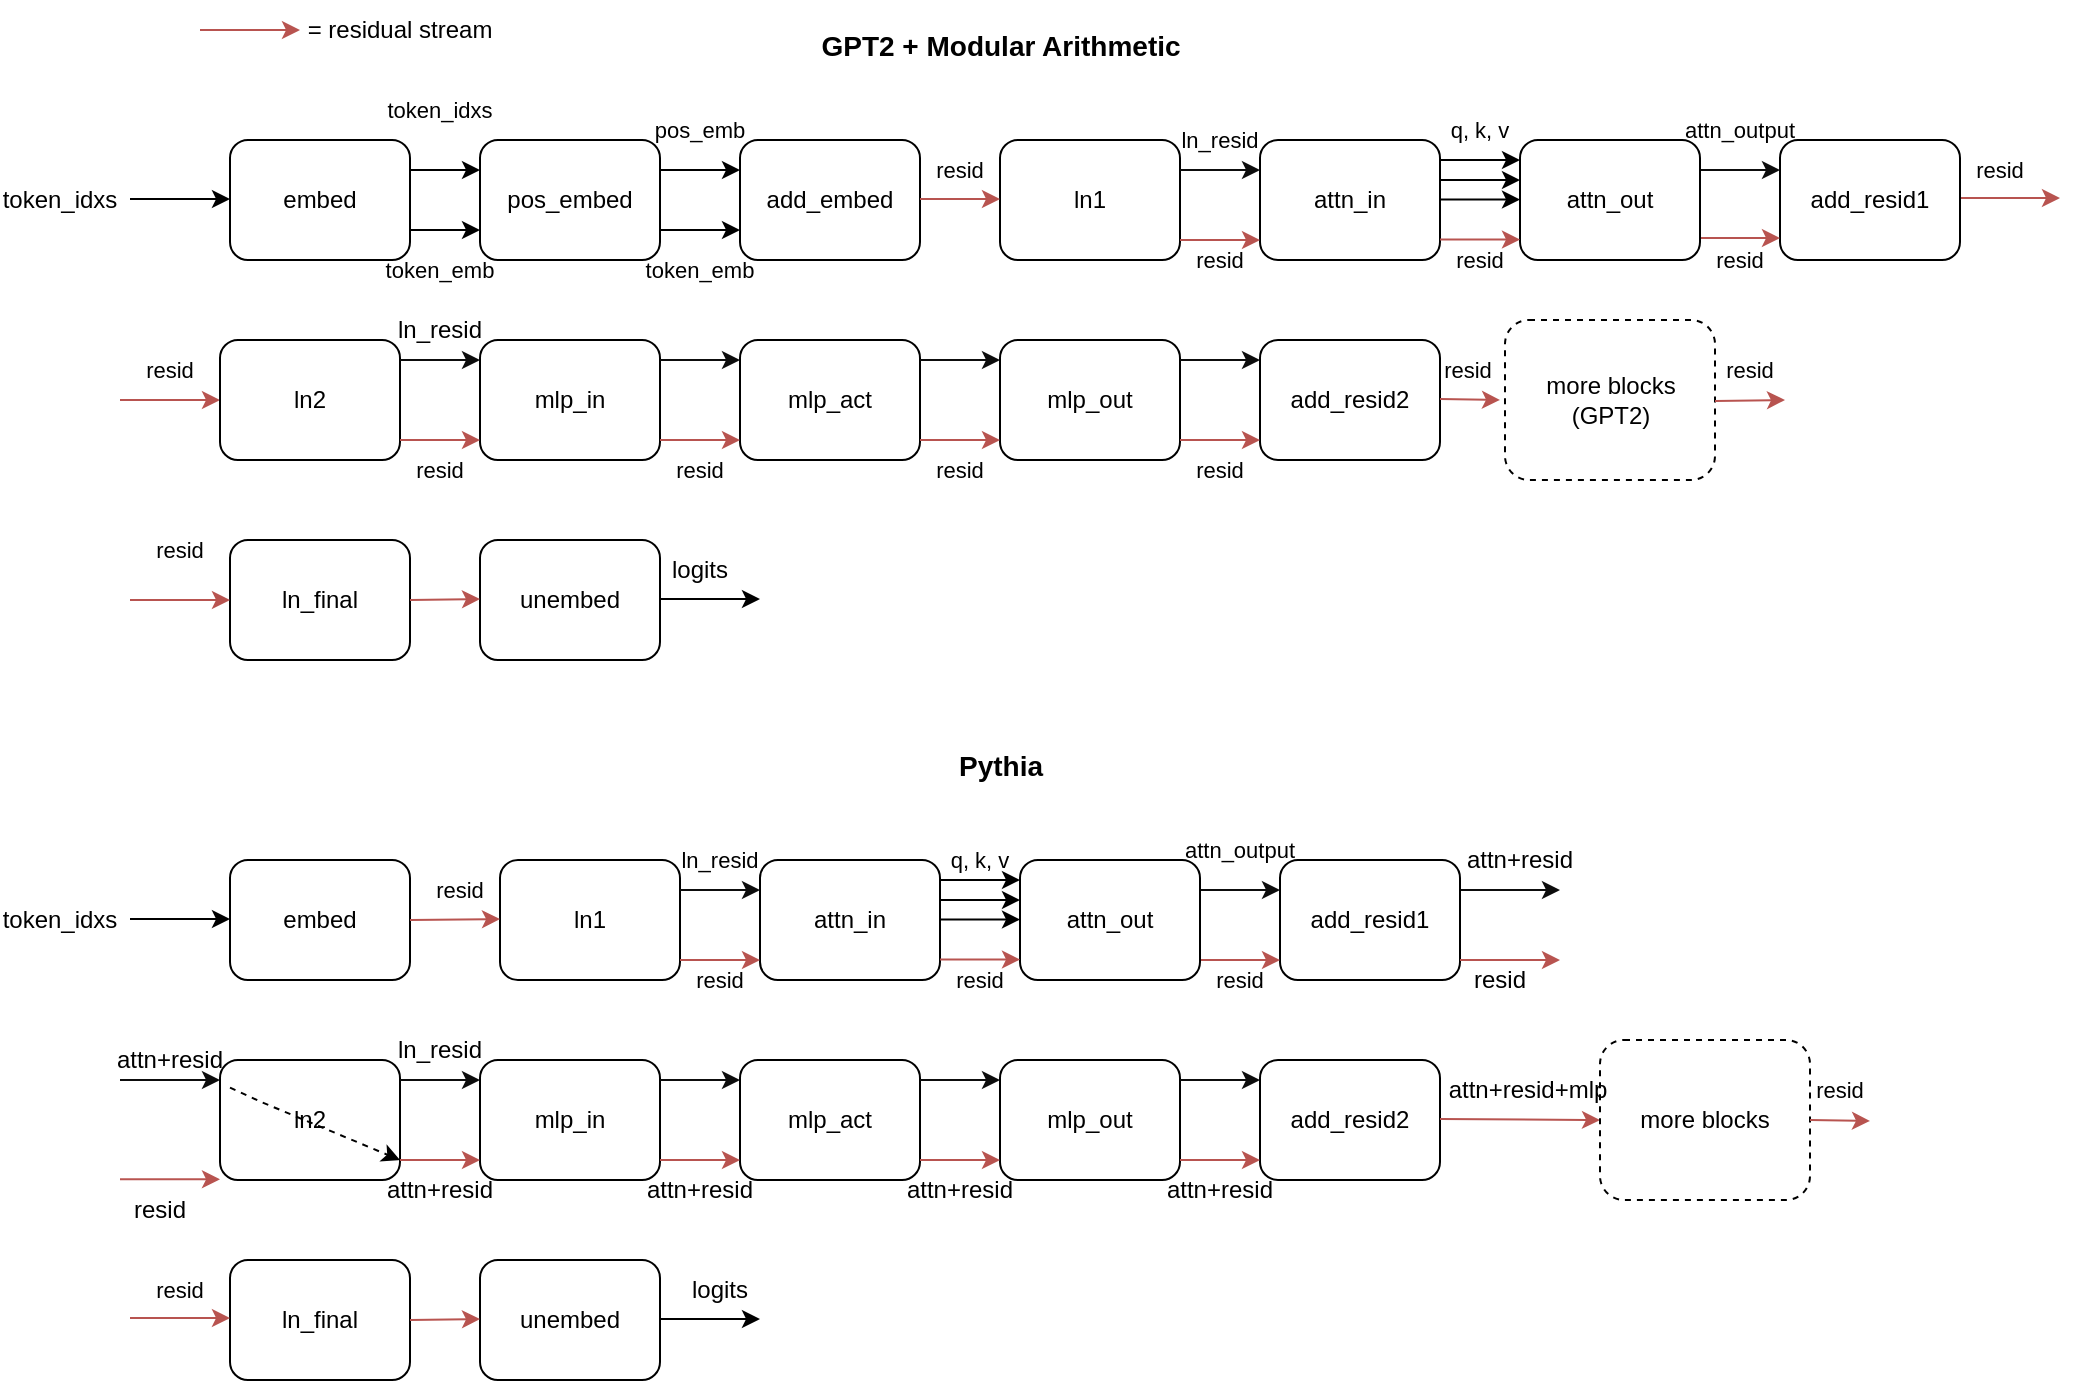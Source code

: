 <mxfile version="22.1.18" type="device">
  <diagram name="Page-1" id="Zwbs9HdD9xWXN32vPZYO">
    <mxGraphModel dx="1686" dy="1059" grid="1" gridSize="10" guides="1" tooltips="1" connect="1" arrows="1" fold="1" page="1" pageScale="1" pageWidth="827" pageHeight="1169" background="#FFFFFF" math="0" shadow="0">
      <root>
        <mxCell id="0" />
        <mxCell id="1" parent="0" />
        <mxCell id="r3JPUnc0IrMoOJ5R_WF7-2" value="" style="endArrow=classic;html=1;rounded=0;" parent="1" edge="1">
          <mxGeometry width="50" height="50" relative="1" as="geometry">
            <mxPoint x="-255" y="169.5" as="sourcePoint" />
            <mxPoint x="-205" y="169.5" as="targetPoint" />
          </mxGeometry>
        </mxCell>
        <mxCell id="r3JPUnc0IrMoOJ5R_WF7-7" value="" style="endArrow=classic;html=1;rounded=0;" parent="1" edge="1">
          <mxGeometry width="50" height="50" relative="1" as="geometry">
            <mxPoint x="-120" y="155" as="sourcePoint" />
            <mxPoint x="-80" y="155" as="targetPoint" />
          </mxGeometry>
        </mxCell>
        <mxCell id="r3JPUnc0IrMoOJ5R_WF7-10" value="" style="endArrow=classic;html=1;rounded=0;" parent="1" edge="1">
          <mxGeometry width="50" height="50" relative="1" as="geometry">
            <mxPoint x="-120" y="185" as="sourcePoint" />
            <mxPoint x="-80" y="185" as="targetPoint" />
          </mxGeometry>
        </mxCell>
        <mxCell id="r3JPUnc0IrMoOJ5R_WF7-15" value="&lt;span style=&quot;font-size: 14px;&quot;&gt;GPT2 + Modular Arithmetic&lt;/span&gt;" style="text;strokeColor=none;fillColor=none;html=1;fontSize=24;fontStyle=1;verticalAlign=middle;align=center;" parent="1" vertex="1">
          <mxGeometry x="-10" y="70" width="380" height="40" as="geometry" />
        </mxCell>
        <mxCell id="r3JPUnc0IrMoOJ5R_WF7-19" value="add_embed" style="rounded=1;whiteSpace=wrap;html=1;" parent="1" vertex="1">
          <mxGeometry x="50" y="140" width="90" height="60" as="geometry" />
        </mxCell>
        <mxCell id="r3JPUnc0IrMoOJ5R_WF7-20" value="" style="endArrow=classic;html=1;rounded=0;" parent="1" edge="1">
          <mxGeometry width="50" height="50" relative="1" as="geometry">
            <mxPoint x="10" y="185" as="sourcePoint" />
            <mxPoint x="50" y="185" as="targetPoint" />
          </mxGeometry>
        </mxCell>
        <mxCell id="r3JPUnc0IrMoOJ5R_WF7-22" value="token_idxs" style="text;html=1;strokeColor=none;fillColor=none;align=center;verticalAlign=middle;whiteSpace=wrap;rounded=0;" parent="1" vertex="1">
          <mxGeometry x="-320" y="155" width="60" height="30" as="geometry" />
        </mxCell>
        <mxCell id="r3JPUnc0IrMoOJ5R_WF7-23" value="ln1" style="rounded=1;whiteSpace=wrap;html=1;" parent="1" vertex="1">
          <mxGeometry x="180" y="140" width="90" height="60" as="geometry" />
        </mxCell>
        <mxCell id="r3JPUnc0IrMoOJ5R_WF7-24" value="attn_in" style="rounded=1;whiteSpace=wrap;html=1;" parent="1" vertex="1">
          <mxGeometry x="310" y="140" width="90" height="60" as="geometry" />
        </mxCell>
        <mxCell id="r3JPUnc0IrMoOJ5R_WF7-29" value="embed" style="rounded=1;whiteSpace=wrap;html=1;" parent="1" vertex="1">
          <mxGeometry x="-205" y="140" width="90" height="60" as="geometry" />
        </mxCell>
        <mxCell id="r3JPUnc0IrMoOJ5R_WF7-33" value="mlp_in" style="rounded=1;whiteSpace=wrap;html=1;" parent="1" vertex="1">
          <mxGeometry x="-80" y="240" width="90" height="60" as="geometry" />
        </mxCell>
        <mxCell id="r3JPUnc0IrMoOJ5R_WF7-34" value="add_resid2" style="rounded=1;whiteSpace=wrap;html=1;" parent="1" vertex="1">
          <mxGeometry x="310" y="240" width="90" height="60" as="geometry" />
        </mxCell>
        <mxCell id="r3JPUnc0IrMoOJ5R_WF7-35" value="mlp_act" style="rounded=1;whiteSpace=wrap;html=1;" parent="1" vertex="1">
          <mxGeometry x="50" y="240" width="90" height="60" as="geometry" />
        </mxCell>
        <mxCell id="r3JPUnc0IrMoOJ5R_WF7-36" value="mlp_out" style="rounded=1;whiteSpace=wrap;html=1;" parent="1" vertex="1">
          <mxGeometry x="180" y="240" width="90" height="60" as="geometry" />
        </mxCell>
        <mxCell id="r3JPUnc0IrMoOJ5R_WF7-37" value="ln_final" style="rounded=1;whiteSpace=wrap;html=1;" parent="1" vertex="1">
          <mxGeometry x="-205" y="340" width="90" height="60" as="geometry" />
        </mxCell>
        <mxCell id="r3JPUnc0IrMoOJ5R_WF7-38" value="unembed" style="rounded=1;whiteSpace=wrap;html=1;" parent="1" vertex="1">
          <mxGeometry x="-80" y="340" width="90" height="60" as="geometry" />
        </mxCell>
        <mxCell id="r3JPUnc0IrMoOJ5R_WF7-39" value="" style="endArrow=classic;html=1;rounded=0;fillColor=#f8cecc;strokeColor=#b85450;" parent="1" edge="1">
          <mxGeometry width="50" height="50" relative="1" as="geometry">
            <mxPoint x="140" y="169.5" as="sourcePoint" />
            <mxPoint x="180" y="169.5" as="targetPoint" />
          </mxGeometry>
        </mxCell>
        <mxCell id="r3JPUnc0IrMoOJ5R_WF7-42" value="" style="endArrow=classic;html=1;rounded=0;fillColor=#f8cecc;strokeColor=#b85450;" parent="1" edge="1">
          <mxGeometry width="50" height="50" relative="1" as="geometry">
            <mxPoint x="270" y="190" as="sourcePoint" />
            <mxPoint x="310" y="190" as="targetPoint" />
          </mxGeometry>
        </mxCell>
        <mxCell id="r3JPUnc0IrMoOJ5R_WF7-44" value="" style="endArrow=classic;html=1;rounded=0;fillColor=#f8cecc;strokeColor=#0D0D0D;" parent="1" edge="1">
          <mxGeometry width="50" height="50" relative="1" as="geometry">
            <mxPoint x="10" y="250" as="sourcePoint" />
            <mxPoint x="50" y="250" as="targetPoint" />
          </mxGeometry>
        </mxCell>
        <mxCell id="r3JPUnc0IrMoOJ5R_WF7-45" value="" style="endArrow=classic;html=1;rounded=0;fillColor=#f8cecc;strokeColor=#0D0D0D;" parent="1" edge="1">
          <mxGeometry width="50" height="50" relative="1" as="geometry">
            <mxPoint x="140" y="250" as="sourcePoint" />
            <mxPoint x="180" y="250" as="targetPoint" />
          </mxGeometry>
        </mxCell>
        <mxCell id="r3JPUnc0IrMoOJ5R_WF7-46" value="" style="endArrow=classic;html=1;rounded=0;fillColor=#f8cecc;strokeColor=#0D0D0D;" parent="1" edge="1">
          <mxGeometry width="50" height="50" relative="1" as="geometry">
            <mxPoint x="270" y="250" as="sourcePoint" />
            <mxPoint x="310" y="250" as="targetPoint" />
          </mxGeometry>
        </mxCell>
        <mxCell id="r3JPUnc0IrMoOJ5R_WF7-47" value="" style="endArrow=classic;html=1;rounded=0;fillColor=#f8cecc;strokeColor=#b85450;" parent="1" edge="1">
          <mxGeometry width="50" height="50" relative="1" as="geometry">
            <mxPoint x="270" y="290" as="sourcePoint" />
            <mxPoint x="310" y="290" as="targetPoint" />
          </mxGeometry>
        </mxCell>
        <mxCell id="r3JPUnc0IrMoOJ5R_WF7-49" value="" style="endArrow=classic;html=1;rounded=0;fillColor=#f8cecc;strokeColor=#b85450;" parent="1" edge="1">
          <mxGeometry width="50" height="50" relative="1" as="geometry">
            <mxPoint x="10" y="290" as="sourcePoint" />
            <mxPoint x="50" y="290" as="targetPoint" />
          </mxGeometry>
        </mxCell>
        <mxCell id="r3JPUnc0IrMoOJ5R_WF7-50" value="" style="endArrow=classic;html=1;rounded=0;fillColor=#f8cecc;strokeColor=#b85450;" parent="1" edge="1">
          <mxGeometry width="50" height="50" relative="1" as="geometry">
            <mxPoint x="140" y="290" as="sourcePoint" />
            <mxPoint x="180" y="290" as="targetPoint" />
          </mxGeometry>
        </mxCell>
        <mxCell id="r3JPUnc0IrMoOJ5R_WF7-51" value="" style="endArrow=classic;html=1;rounded=0;exitX=1;exitY=0.5;exitDx=0;exitDy=0;fillColor=#f8cecc;strokeColor=#b85450;" parent="1" source="r3JPUnc0IrMoOJ5R_WF7-37" edge="1">
          <mxGeometry width="50" height="50" relative="1" as="geometry">
            <mxPoint x="-110" y="370" as="sourcePoint" />
            <mxPoint x="-80" y="369.5" as="targetPoint" />
          </mxGeometry>
        </mxCell>
        <mxCell id="r3JPUnc0IrMoOJ5R_WF7-56" value="" style="endArrow=classic;html=1;rounded=0;fillColor=#f8cecc;strokeColor=#b85450;" parent="1" edge="1">
          <mxGeometry width="50" height="50" relative="1" as="geometry">
            <mxPoint x="660" y="169" as="sourcePoint" />
            <mxPoint x="710" y="169" as="targetPoint" />
          </mxGeometry>
        </mxCell>
        <mxCell id="r3JPUnc0IrMoOJ5R_WF7-58" value="" style="endArrow=classic;html=1;rounded=0;fillColor=#f8cecc;strokeColor=#b85450;" parent="1" edge="1">
          <mxGeometry width="50" height="50" relative="1" as="geometry">
            <mxPoint x="-260" y="270" as="sourcePoint" />
            <mxPoint x="-210" y="270" as="targetPoint" />
          </mxGeometry>
        </mxCell>
        <mxCell id="r3JPUnc0IrMoOJ5R_WF7-59" value="" style="endArrow=classic;html=1;rounded=0;fillColor=#f8cecc;strokeColor=#b85450;" parent="1" edge="1">
          <mxGeometry width="50" height="50" relative="1" as="geometry">
            <mxPoint x="400" y="269.5" as="sourcePoint" />
            <mxPoint x="430" y="270" as="targetPoint" />
          </mxGeometry>
        </mxCell>
        <mxCell id="r3JPUnc0IrMoOJ5R_WF7-64" value="add_resid1" style="rounded=1;whiteSpace=wrap;html=1;" parent="1" vertex="1">
          <mxGeometry x="570" y="140" width="90" height="60" as="geometry" />
        </mxCell>
        <mxCell id="r3JPUnc0IrMoOJ5R_WF7-65" value="" style="endArrow=classic;html=1;rounded=0;fillColor=#f8cecc;strokeColor=#0D0D0D;" parent="1" edge="1">
          <mxGeometry width="50" height="50" relative="1" as="geometry">
            <mxPoint x="530" y="155" as="sourcePoint" />
            <mxPoint x="570" y="155" as="targetPoint" />
          </mxGeometry>
        </mxCell>
        <mxCell id="r3JPUnc0IrMoOJ5R_WF7-66" value="" style="endArrow=classic;html=1;rounded=0;fillColor=#f8cecc;strokeColor=#b85450;" parent="1" edge="1">
          <mxGeometry width="50" height="50" relative="1" as="geometry">
            <mxPoint x="530" y="189" as="sourcePoint" />
            <mxPoint x="570" y="189" as="targetPoint" />
          </mxGeometry>
        </mxCell>
        <mxCell id="r3JPUnc0IrMoOJ5R_WF7-67" value="" style="endArrow=classic;html=1;rounded=0;" parent="1" edge="1">
          <mxGeometry width="50" height="50" relative="1" as="geometry">
            <mxPoint x="10" y="155" as="sourcePoint" />
            <mxPoint x="50" y="155" as="targetPoint" />
          </mxGeometry>
        </mxCell>
        <mxCell id="r3JPUnc0IrMoOJ5R_WF7-68" value="pos_embed" style="rounded=1;whiteSpace=wrap;html=1;" parent="1" vertex="1">
          <mxGeometry x="-80" y="140" width="90" height="60" as="geometry" />
        </mxCell>
        <mxCell id="r3JPUnc0IrMoOJ5R_WF7-69" value="ln2" style="rounded=1;whiteSpace=wrap;html=1;" parent="1" vertex="1">
          <mxGeometry x="-210" y="240" width="90" height="60" as="geometry" />
        </mxCell>
        <mxCell id="r3JPUnc0IrMoOJ5R_WF7-70" value="" style="endArrow=classic;html=1;rounded=0;fillColor=#f8cecc;strokeColor=#0D0D0D;" parent="1" edge="1">
          <mxGeometry width="50" height="50" relative="1" as="geometry">
            <mxPoint x="-120" y="250" as="sourcePoint" />
            <mxPoint x="-80" y="250" as="targetPoint" />
          </mxGeometry>
        </mxCell>
        <mxCell id="r3JPUnc0IrMoOJ5R_WF7-71" value="" style="endArrow=classic;html=1;rounded=0;fillColor=#f8cecc;strokeColor=#b85450;" parent="1" edge="1">
          <mxGeometry width="50" height="50" relative="1" as="geometry">
            <mxPoint x="-120" y="290" as="sourcePoint" />
            <mxPoint x="-80" y="290" as="targetPoint" />
          </mxGeometry>
        </mxCell>
        <mxCell id="r3JPUnc0IrMoOJ5R_WF7-72" value="&lt;font style=&quot;font-size: 11px;&quot;&gt;token_idxs&lt;/font&gt;" style="text;html=1;strokeColor=none;fillColor=none;align=center;verticalAlign=middle;whiteSpace=wrap;rounded=0;" parent="1" vertex="1">
          <mxGeometry x="-130" y="110" width="60" height="30" as="geometry" />
        </mxCell>
        <mxCell id="r3JPUnc0IrMoOJ5R_WF7-75" value="&lt;font style=&quot;font-size: 11px;&quot;&gt;token_emb&lt;/font&gt;" style="text;html=1;strokeColor=none;fillColor=none;align=center;verticalAlign=middle;whiteSpace=wrap;rounded=0;" parent="1" vertex="1">
          <mxGeometry x="-130" y="190" width="60" height="30" as="geometry" />
        </mxCell>
        <mxCell id="r3JPUnc0IrMoOJ5R_WF7-76" value="&lt;font style=&quot;font-size: 11px;&quot;&gt;pos_emb&lt;/font&gt;" style="text;html=1;strokeColor=none;fillColor=none;align=center;verticalAlign=middle;whiteSpace=wrap;rounded=0;" parent="1" vertex="1">
          <mxGeometry y="120" width="60" height="30" as="geometry" />
        </mxCell>
        <mxCell id="r3JPUnc0IrMoOJ5R_WF7-77" value="&lt;font style=&quot;font-size: 11px;&quot;&gt;token_emb&lt;/font&gt;" style="text;html=1;strokeColor=none;fillColor=none;align=center;verticalAlign=middle;whiteSpace=wrap;rounded=0;" parent="1" vertex="1">
          <mxGeometry y="190" width="60" height="30" as="geometry" />
        </mxCell>
        <mxCell id="r3JPUnc0IrMoOJ5R_WF7-78" value="" style="endArrow=classic;html=1;rounded=0;fillColor=#f8cecc;strokeColor=#b85450;" parent="1" source="r3JPUnc0IrMoOJ5R_WF7-170" edge="1">
          <mxGeometry width="50" height="50" relative="1" as="geometry">
            <mxPoint x="-260" y="269.5" as="sourcePoint" />
            <mxPoint x="-210" y="269.5" as="targetPoint" />
          </mxGeometry>
        </mxCell>
        <mxCell id="r3JPUnc0IrMoOJ5R_WF7-79" value="" style="endArrow=classic;html=1;rounded=0;fillColor=#f8cecc;strokeColor=#b85450;" parent="1" target="r3JPUnc0IrMoOJ5R_WF7-81" edge="1">
          <mxGeometry width="50" height="50" relative="1" as="geometry">
            <mxPoint x="-220" y="85" as="sourcePoint" />
            <mxPoint x="-210" y="70" as="targetPoint" />
          </mxGeometry>
        </mxCell>
        <mxCell id="r3JPUnc0IrMoOJ5R_WF7-81" value="= residual stream" style="text;html=1;strokeColor=none;fillColor=none;align=center;verticalAlign=middle;whiteSpace=wrap;rounded=0;" parent="1" vertex="1">
          <mxGeometry x="-170" y="70" width="100" height="30" as="geometry" />
        </mxCell>
        <mxCell id="r3JPUnc0IrMoOJ5R_WF7-82" value="" style="endArrow=classic;html=1;rounded=0;" parent="1" edge="1">
          <mxGeometry width="50" height="50" relative="1" as="geometry">
            <mxPoint x="-255" y="529.5" as="sourcePoint" />
            <mxPoint x="-205" y="529.5" as="targetPoint" />
          </mxGeometry>
        </mxCell>
        <mxCell id="r3JPUnc0IrMoOJ5R_WF7-85" value="&lt;span style=&quot;font-size: 14px;&quot;&gt;Pythia&lt;/span&gt;" style="text;strokeColor=none;fillColor=none;html=1;fontSize=24;fontStyle=1;verticalAlign=middle;align=center;" parent="1" vertex="1">
          <mxGeometry x="-10" y="430" width="380" height="40" as="geometry" />
        </mxCell>
        <mxCell id="r3JPUnc0IrMoOJ5R_WF7-88" value="token_idxs" style="text;html=1;strokeColor=none;fillColor=none;align=center;verticalAlign=middle;whiteSpace=wrap;rounded=0;" parent="1" vertex="1">
          <mxGeometry x="-320" y="515" width="60" height="30" as="geometry" />
        </mxCell>
        <mxCell id="r3JPUnc0IrMoOJ5R_WF7-89" value="ln1" style="rounded=1;whiteSpace=wrap;html=1;" parent="1" vertex="1">
          <mxGeometry x="-70" y="500" width="90" height="60" as="geometry" />
        </mxCell>
        <mxCell id="r3JPUnc0IrMoOJ5R_WF7-90" value="attn_in" style="rounded=1;whiteSpace=wrap;html=1;" parent="1" vertex="1">
          <mxGeometry x="60" y="500" width="90" height="60" as="geometry" />
        </mxCell>
        <mxCell id="r3JPUnc0IrMoOJ5R_WF7-91" value="embed" style="rounded=1;whiteSpace=wrap;html=1;" parent="1" vertex="1">
          <mxGeometry x="-205" y="500" width="90" height="60" as="geometry" />
        </mxCell>
        <mxCell id="r3JPUnc0IrMoOJ5R_WF7-92" value="mlp_in" style="rounded=1;whiteSpace=wrap;html=1;" parent="1" vertex="1">
          <mxGeometry x="-80" y="600" width="90" height="60" as="geometry" />
        </mxCell>
        <mxCell id="r3JPUnc0IrMoOJ5R_WF7-93" value="add_resid2" style="rounded=1;whiteSpace=wrap;html=1;" parent="1" vertex="1">
          <mxGeometry x="310" y="600" width="90" height="60" as="geometry" />
        </mxCell>
        <mxCell id="r3JPUnc0IrMoOJ5R_WF7-94" value="mlp_act" style="rounded=1;whiteSpace=wrap;html=1;" parent="1" vertex="1">
          <mxGeometry x="50" y="600" width="90" height="60" as="geometry" />
        </mxCell>
        <mxCell id="r3JPUnc0IrMoOJ5R_WF7-95" value="mlp_out" style="rounded=1;whiteSpace=wrap;html=1;" parent="1" vertex="1">
          <mxGeometry x="180" y="600" width="90" height="60" as="geometry" />
        </mxCell>
        <mxCell id="r3JPUnc0IrMoOJ5R_WF7-96" value="ln_final" style="rounded=1;whiteSpace=wrap;html=1;" parent="1" vertex="1">
          <mxGeometry x="-205" y="700" width="90" height="60" as="geometry" />
        </mxCell>
        <mxCell id="r3JPUnc0IrMoOJ5R_WF7-97" value="unembed" style="rounded=1;whiteSpace=wrap;html=1;" parent="1" vertex="1">
          <mxGeometry x="-80" y="700" width="90" height="60" as="geometry" />
        </mxCell>
        <mxCell id="r3JPUnc0IrMoOJ5R_WF7-98" value="" style="endArrow=classic;html=1;rounded=0;fillColor=#f8cecc;strokeColor=#b85450;exitX=1;exitY=0.5;exitDx=0;exitDy=0;" parent="1" source="r3JPUnc0IrMoOJ5R_WF7-91" edge="1">
          <mxGeometry width="50" height="50" relative="1" as="geometry">
            <mxPoint x="-110" y="530" as="sourcePoint" />
            <mxPoint x="-70" y="529.5" as="targetPoint" />
          </mxGeometry>
        </mxCell>
        <mxCell id="r3JPUnc0IrMoOJ5R_WF7-99" value="" style="endArrow=classic;html=1;rounded=0;fillColor=#f8cecc;strokeColor=#0D0D0D;" parent="1" edge="1">
          <mxGeometry width="50" height="50" relative="1" as="geometry">
            <mxPoint x="20" y="515" as="sourcePoint" />
            <mxPoint x="60" y="515" as="targetPoint" />
          </mxGeometry>
        </mxCell>
        <mxCell id="r3JPUnc0IrMoOJ5R_WF7-100" value="" style="endArrow=classic;html=1;rounded=0;fillColor=#f8cecc;strokeColor=#b85450;" parent="1" edge="1">
          <mxGeometry width="50" height="50" relative="1" as="geometry">
            <mxPoint x="20" y="550" as="sourcePoint" />
            <mxPoint x="60" y="550" as="targetPoint" />
          </mxGeometry>
        </mxCell>
        <mxCell id="r3JPUnc0IrMoOJ5R_WF7-101" value="" style="endArrow=classic;html=1;rounded=0;fillColor=#f8cecc;strokeColor=#0D0D0D;" parent="1" edge="1">
          <mxGeometry width="50" height="50" relative="1" as="geometry">
            <mxPoint x="10" y="610" as="sourcePoint" />
            <mxPoint x="50" y="610" as="targetPoint" />
          </mxGeometry>
        </mxCell>
        <mxCell id="r3JPUnc0IrMoOJ5R_WF7-102" value="" style="endArrow=classic;html=1;rounded=0;fillColor=#f8cecc;strokeColor=#0D0D0D;" parent="1" edge="1">
          <mxGeometry width="50" height="50" relative="1" as="geometry">
            <mxPoint x="140" y="610" as="sourcePoint" />
            <mxPoint x="180" y="610" as="targetPoint" />
          </mxGeometry>
        </mxCell>
        <mxCell id="r3JPUnc0IrMoOJ5R_WF7-103" value="" style="endArrow=classic;html=1;rounded=0;fillColor=#f8cecc;strokeColor=#0D0D0D;" parent="1" edge="1">
          <mxGeometry width="50" height="50" relative="1" as="geometry">
            <mxPoint x="270" y="610" as="sourcePoint" />
            <mxPoint x="310" y="610" as="targetPoint" />
          </mxGeometry>
        </mxCell>
        <mxCell id="r3JPUnc0IrMoOJ5R_WF7-104" value="" style="endArrow=classic;html=1;rounded=0;fillColor=#f8cecc;strokeColor=#b85450;" parent="1" edge="1">
          <mxGeometry width="50" height="50" relative="1" as="geometry">
            <mxPoint x="270" y="650" as="sourcePoint" />
            <mxPoint x="310" y="650" as="targetPoint" />
          </mxGeometry>
        </mxCell>
        <mxCell id="r3JPUnc0IrMoOJ5R_WF7-105" value="" style="endArrow=classic;html=1;rounded=0;fillColor=#f8cecc;strokeColor=#b85450;" parent="1" edge="1">
          <mxGeometry width="50" height="50" relative="1" as="geometry">
            <mxPoint x="10" y="650" as="sourcePoint" />
            <mxPoint x="50" y="650" as="targetPoint" />
          </mxGeometry>
        </mxCell>
        <mxCell id="r3JPUnc0IrMoOJ5R_WF7-106" value="" style="endArrow=classic;html=1;rounded=0;fillColor=#f8cecc;strokeColor=#b85450;" parent="1" edge="1">
          <mxGeometry width="50" height="50" relative="1" as="geometry">
            <mxPoint x="140" y="650" as="sourcePoint" />
            <mxPoint x="180" y="650" as="targetPoint" />
          </mxGeometry>
        </mxCell>
        <mxCell id="r3JPUnc0IrMoOJ5R_WF7-107" value="" style="endArrow=classic;html=1;rounded=0;exitX=1;exitY=0.5;exitDx=0;exitDy=0;fillColor=#f8cecc;strokeColor=#b85450;" parent="1" source="r3JPUnc0IrMoOJ5R_WF7-96" edge="1">
          <mxGeometry width="50" height="50" relative="1" as="geometry">
            <mxPoint x="-110" y="730" as="sourcePoint" />
            <mxPoint x="-80" y="729.5" as="targetPoint" />
          </mxGeometry>
        </mxCell>
        <mxCell id="r3JPUnc0IrMoOJ5R_WF7-108" value="" style="endArrow=classic;html=1;rounded=0;fillColor=#f8cecc;strokeColor=#0D0D0D;" parent="1" edge="1">
          <mxGeometry width="50" height="50" relative="1" as="geometry">
            <mxPoint x="410" y="515" as="sourcePoint" />
            <mxPoint x="460" y="515" as="targetPoint" />
          </mxGeometry>
        </mxCell>
        <mxCell id="r3JPUnc0IrMoOJ5R_WF7-109" value="" style="endArrow=classic;html=1;rounded=0;fillColor=#f8cecc;strokeColor=#b85450;" parent="1" source="r3JPUnc0IrMoOJ5R_WF7-168" edge="1">
          <mxGeometry width="50" height="50" relative="1" as="geometry">
            <mxPoint x="-255" y="730" as="sourcePoint" />
            <mxPoint x="-205" y="730" as="targetPoint" />
          </mxGeometry>
        </mxCell>
        <mxCell id="r3JPUnc0IrMoOJ5R_WF7-110" value="" style="endArrow=classic;html=1;rounded=0;fillColor=#f8cecc;strokeColor=#b85450;entryX=0;entryY=0.5;entryDx=0;entryDy=0;" parent="1" target="r3JPUnc0IrMoOJ5R_WF7-146" edge="1">
          <mxGeometry width="50" height="50" relative="1" as="geometry">
            <mxPoint x="400" y="629.5" as="sourcePoint" />
            <mxPoint x="450" y="629.5" as="targetPoint" />
          </mxGeometry>
        </mxCell>
        <mxCell id="r3JPUnc0IrMoOJ5R_WF7-111" value="add_resid1" style="rounded=1;whiteSpace=wrap;html=1;" parent="1" vertex="1">
          <mxGeometry x="320" y="500" width="90" height="60" as="geometry" />
        </mxCell>
        <mxCell id="r3JPUnc0IrMoOJ5R_WF7-112" value="" style="endArrow=classic;html=1;rounded=0;fillColor=#f8cecc;strokeColor=#0D0D0D;" parent="1" edge="1">
          <mxGeometry width="50" height="50" relative="1" as="geometry">
            <mxPoint x="280" y="515" as="sourcePoint" />
            <mxPoint x="320" y="515" as="targetPoint" />
          </mxGeometry>
        </mxCell>
        <mxCell id="r3JPUnc0IrMoOJ5R_WF7-113" value="" style="endArrow=classic;html=1;rounded=0;fillColor=#f8cecc;strokeColor=#b85450;" parent="1" edge="1">
          <mxGeometry width="50" height="50" relative="1" as="geometry">
            <mxPoint x="280" y="550" as="sourcePoint" />
            <mxPoint x="320" y="550" as="targetPoint" />
          </mxGeometry>
        </mxCell>
        <mxCell id="r3JPUnc0IrMoOJ5R_WF7-116" value="ln2" style="rounded=1;whiteSpace=wrap;html=1;" parent="1" vertex="1">
          <mxGeometry x="-210" y="600" width="90" height="60" as="geometry" />
        </mxCell>
        <mxCell id="r3JPUnc0IrMoOJ5R_WF7-117" value="" style="endArrow=classic;html=1;rounded=0;fillColor=#f8cecc;strokeColor=#0D0D0D;" parent="1" edge="1">
          <mxGeometry width="50" height="50" relative="1" as="geometry">
            <mxPoint x="-120" y="610" as="sourcePoint" />
            <mxPoint x="-80" y="610" as="targetPoint" />
          </mxGeometry>
        </mxCell>
        <mxCell id="r3JPUnc0IrMoOJ5R_WF7-118" value="" style="endArrow=classic;html=1;rounded=0;fillColor=#f8cecc;strokeColor=#b85450;" parent="1" edge="1">
          <mxGeometry width="50" height="50" relative="1" as="geometry">
            <mxPoint x="-120" y="650" as="sourcePoint" />
            <mxPoint x="-80" y="650" as="targetPoint" />
          </mxGeometry>
        </mxCell>
        <mxCell id="r3JPUnc0IrMoOJ5R_WF7-123" value="" style="endArrow=classic;html=1;rounded=0;fillColor=#f8cecc;strokeColor=#0D0D0D;" parent="1" edge="1">
          <mxGeometry width="50" height="50" relative="1" as="geometry">
            <mxPoint x="-260" y="610" as="sourcePoint" />
            <mxPoint x="-210" y="610" as="targetPoint" />
          </mxGeometry>
        </mxCell>
        <mxCell id="r3JPUnc0IrMoOJ5R_WF7-124" value="" style="endArrow=classic;html=1;rounded=0;fillColor=#f8cecc;strokeColor=#b85450;" parent="1" edge="1">
          <mxGeometry width="50" height="50" relative="1" as="geometry">
            <mxPoint x="410" y="550" as="sourcePoint" />
            <mxPoint x="460" y="550" as="targetPoint" />
          </mxGeometry>
        </mxCell>
        <mxCell id="r3JPUnc0IrMoOJ5R_WF7-125" value="attn+resid" style="text;html=1;strokeColor=none;fillColor=none;align=center;verticalAlign=middle;whiteSpace=wrap;rounded=0;" parent="1" vertex="1">
          <mxGeometry x="410" y="485" width="60" height="30" as="geometry" />
        </mxCell>
        <mxCell id="r3JPUnc0IrMoOJ5R_WF7-126" value="" style="endArrow=classic;html=1;rounded=0;fillColor=#f8cecc;strokeColor=#b85450;" parent="1" edge="1">
          <mxGeometry width="50" height="50" relative="1" as="geometry">
            <mxPoint x="-260" y="659.67" as="sourcePoint" />
            <mxPoint x="-210" y="659.67" as="targetPoint" />
          </mxGeometry>
        </mxCell>
        <mxCell id="r3JPUnc0IrMoOJ5R_WF7-127" value="attn+resid" style="text;html=1;strokeColor=none;fillColor=none;align=center;verticalAlign=middle;whiteSpace=wrap;rounded=0;" parent="1" vertex="1">
          <mxGeometry x="-265" y="585" width="60" height="30" as="geometry" />
        </mxCell>
        <mxCell id="r3JPUnc0IrMoOJ5R_WF7-128" value="resid" style="text;html=1;strokeColor=none;fillColor=none;align=center;verticalAlign=middle;whiteSpace=wrap;rounded=0;" parent="1" vertex="1">
          <mxGeometry x="400" y="545" width="60" height="30" as="geometry" />
        </mxCell>
        <mxCell id="r3JPUnc0IrMoOJ5R_WF7-129" value="resid" style="text;html=1;strokeColor=none;fillColor=none;align=center;verticalAlign=middle;whiteSpace=wrap;rounded=0;" parent="1" vertex="1">
          <mxGeometry x="-270" y="660" width="60" height="30" as="geometry" />
        </mxCell>
        <mxCell id="r3JPUnc0IrMoOJ5R_WF7-130" value="attn+resid" style="text;html=1;strokeColor=none;fillColor=none;align=center;verticalAlign=middle;whiteSpace=wrap;rounded=0;" parent="1" vertex="1">
          <mxGeometry x="-130" y="650" width="60" height="30" as="geometry" />
        </mxCell>
        <mxCell id="r3JPUnc0IrMoOJ5R_WF7-131" value="ln_resid" style="text;html=1;strokeColor=none;fillColor=none;align=center;verticalAlign=middle;whiteSpace=wrap;rounded=0;" parent="1" vertex="1">
          <mxGeometry x="-130" y="580" width="60" height="30" as="geometry" />
        </mxCell>
        <mxCell id="r3JPUnc0IrMoOJ5R_WF7-133" value="" style="endArrow=classic;html=1;rounded=0;dashed=1;entryX=0.987;entryY=0.813;entryDx=0;entryDy=0;entryPerimeter=0;" parent="1" source="r3JPUnc0IrMoOJ5R_WF7-127" edge="1">
          <mxGeometry width="50" height="50" relative="1" as="geometry">
            <mxPoint x="-203.83" y="614.553" as="sourcePoint" />
            <mxPoint x="-120.0" y="650" as="targetPoint" />
            <Array as="points">
              <mxPoint x="-188.83" y="621.22" />
            </Array>
          </mxGeometry>
        </mxCell>
        <mxCell id="r3JPUnc0IrMoOJ5R_WF7-134" value="attn+resid" style="text;html=1;strokeColor=none;fillColor=none;align=center;verticalAlign=middle;whiteSpace=wrap;rounded=0;" parent="1" vertex="1">
          <mxGeometry y="650" width="60" height="30" as="geometry" />
        </mxCell>
        <mxCell id="r3JPUnc0IrMoOJ5R_WF7-135" value="attn+resid" style="text;html=1;strokeColor=none;fillColor=none;align=center;verticalAlign=middle;whiteSpace=wrap;rounded=0;" parent="1" vertex="1">
          <mxGeometry x="130" y="650" width="60" height="30" as="geometry" />
        </mxCell>
        <mxCell id="r3JPUnc0IrMoOJ5R_WF7-136" value="attn+resid" style="text;html=1;strokeColor=none;fillColor=none;align=center;verticalAlign=middle;whiteSpace=wrap;rounded=0;" parent="1" vertex="1">
          <mxGeometry x="260" y="650" width="60" height="30" as="geometry" />
        </mxCell>
        <mxCell id="r3JPUnc0IrMoOJ5R_WF7-137" value="attn+resid+mlp" style="text;html=1;strokeColor=none;fillColor=none;align=center;verticalAlign=middle;whiteSpace=wrap;rounded=0;" parent="1" vertex="1">
          <mxGeometry x="414" y="600" width="60" height="30" as="geometry" />
        </mxCell>
        <mxCell id="r3JPUnc0IrMoOJ5R_WF7-138" value="" style="endArrow=classic;html=1;rounded=0;" parent="1" edge="1">
          <mxGeometry width="50" height="50" relative="1" as="geometry">
            <mxPoint x="10" y="369.5" as="sourcePoint" />
            <mxPoint x="60" y="369.5" as="targetPoint" />
          </mxGeometry>
        </mxCell>
        <mxCell id="r3JPUnc0IrMoOJ5R_WF7-139" value="" style="endArrow=classic;html=1;rounded=0;" parent="1" edge="1">
          <mxGeometry width="50" height="50" relative="1" as="geometry">
            <mxPoint x="10" y="729.5" as="sourcePoint" />
            <mxPoint x="60" y="729.5" as="targetPoint" />
          </mxGeometry>
        </mxCell>
        <mxCell id="r3JPUnc0IrMoOJ5R_WF7-140" value="logits" style="text;html=1;strokeColor=none;fillColor=none;align=center;verticalAlign=middle;whiteSpace=wrap;rounded=0;" parent="1" vertex="1">
          <mxGeometry y="340" width="60" height="30" as="geometry" />
        </mxCell>
        <mxCell id="r3JPUnc0IrMoOJ5R_WF7-141" value="logits" style="text;html=1;strokeColor=none;fillColor=none;align=center;verticalAlign=middle;whiteSpace=wrap;rounded=0;" parent="1" vertex="1">
          <mxGeometry x="10" y="700" width="60" height="30" as="geometry" />
        </mxCell>
        <mxCell id="r3JPUnc0IrMoOJ5R_WF7-144" value="more blocks (GPT2)" style="rounded=1;whiteSpace=wrap;html=1;fillColor=none;dashed=1;" parent="1" vertex="1">
          <mxGeometry x="432.5" y="230" width="105" height="80" as="geometry" />
        </mxCell>
        <mxCell id="r3JPUnc0IrMoOJ5R_WF7-145" value="" style="endArrow=classic;html=1;rounded=0;fillColor=#f8cecc;strokeColor=#b85450;" parent="1" source="r3JPUnc0IrMoOJ5R_WF7-165" edge="1">
          <mxGeometry width="50" height="50" relative="1" as="geometry">
            <mxPoint x="537.5" y="269.5" as="sourcePoint" />
            <mxPoint x="567.5" y="270" as="targetPoint" />
          </mxGeometry>
        </mxCell>
        <mxCell id="r3JPUnc0IrMoOJ5R_WF7-146" value="more blocks" style="rounded=1;whiteSpace=wrap;html=1;fillColor=none;dashed=1;" parent="1" vertex="1">
          <mxGeometry x="480" y="590" width="105" height="80" as="geometry" />
        </mxCell>
        <mxCell id="r3JPUnc0IrMoOJ5R_WF7-148" value="" style="endArrow=classic;html=1;rounded=0;fillColor=#f8cecc;strokeColor=#b85450;" parent="1" edge="1">
          <mxGeometry width="50" height="50" relative="1" as="geometry">
            <mxPoint x="585" y="630" as="sourcePoint" />
            <mxPoint x="615" y="630.5" as="targetPoint" />
          </mxGeometry>
        </mxCell>
        <mxCell id="r3JPUnc0IrMoOJ5R_WF7-149" value="&lt;span style=&quot;font-size: 11px;&quot;&gt;resid&lt;/span&gt;" style="text;html=1;strokeColor=none;fillColor=none;align=center;verticalAlign=middle;whiteSpace=wrap;rounded=0;" parent="1" vertex="1">
          <mxGeometry x="10" y="545" width="60" height="30" as="geometry" />
        </mxCell>
        <mxCell id="r3JPUnc0IrMoOJ5R_WF7-151" value="&lt;span style=&quot;font-size: 11px;&quot;&gt;resid&lt;/span&gt;" style="text;html=1;strokeColor=none;fillColor=none;align=center;verticalAlign=middle;whiteSpace=wrap;rounded=0;" parent="1" vertex="1">
          <mxGeometry x="-120" y="500" width="60" height="30" as="geometry" />
        </mxCell>
        <mxCell id="r3JPUnc0IrMoOJ5R_WF7-152" value="&lt;span style=&quot;font-size: 11px;&quot;&gt;resid&lt;/span&gt;" style="text;html=1;strokeColor=none;fillColor=none;align=center;verticalAlign=middle;whiteSpace=wrap;rounded=0;" parent="1" vertex="1">
          <mxGeometry x="140" y="545" width="60" height="30" as="geometry" />
        </mxCell>
        <mxCell id="r3JPUnc0IrMoOJ5R_WF7-153" value="&lt;span style=&quot;font-size: 11px;&quot;&gt;ln_resid&lt;/span&gt;" style="text;html=1;strokeColor=none;fillColor=none;align=center;verticalAlign=middle;whiteSpace=wrap;rounded=0;" parent="1" vertex="1">
          <mxGeometry x="10" y="485" width="60" height="30" as="geometry" />
        </mxCell>
        <mxCell id="r3JPUnc0IrMoOJ5R_WF7-155" value="&lt;span style=&quot;font-size: 11px;&quot;&gt;resid&lt;/span&gt;" style="text;html=1;strokeColor=none;fillColor=none;align=center;verticalAlign=middle;whiteSpace=wrap;rounded=0;" parent="1" vertex="1">
          <mxGeometry x="130" y="140" width="60" height="30" as="geometry" />
        </mxCell>
        <mxCell id="r3JPUnc0IrMoOJ5R_WF7-156" value="&lt;span style=&quot;font-size: 11px;&quot;&gt;resid&lt;/span&gt;" style="text;html=1;strokeColor=none;fillColor=none;align=center;verticalAlign=middle;whiteSpace=wrap;rounded=0;" parent="1" vertex="1">
          <mxGeometry x="260" y="185" width="60" height="30" as="geometry" />
        </mxCell>
        <mxCell id="r3JPUnc0IrMoOJ5R_WF7-158" value="&lt;span style=&quot;font-size: 11px;&quot;&gt;resid&lt;/span&gt;" style="text;html=1;strokeColor=none;fillColor=none;align=center;verticalAlign=middle;whiteSpace=wrap;rounded=0;" parent="1" vertex="1">
          <mxGeometry x="390" y="185" width="60" height="30" as="geometry" />
        </mxCell>
        <mxCell id="r3JPUnc0IrMoOJ5R_WF7-161" value="" style="endArrow=classic;html=1;rounded=0;fillColor=#f8cecc;strokeColor=#0D0D0D;" parent="1" edge="1">
          <mxGeometry width="50" height="50" relative="1" as="geometry">
            <mxPoint x="270" y="155" as="sourcePoint" />
            <mxPoint x="310" y="155" as="targetPoint" />
          </mxGeometry>
        </mxCell>
        <mxCell id="r3JPUnc0IrMoOJ5R_WF7-162" value="&lt;span style=&quot;font-size: 11px;&quot;&gt;ln_resid&lt;/span&gt;" style="text;html=1;strokeColor=none;fillColor=none;align=center;verticalAlign=middle;whiteSpace=wrap;rounded=0;" parent="1" vertex="1">
          <mxGeometry x="260" y="125" width="60" height="30" as="geometry" />
        </mxCell>
        <mxCell id="r3JPUnc0IrMoOJ5R_WF7-163" value="&lt;span style=&quot;font-size: 11px;&quot;&gt;attn_output&lt;/span&gt;" style="text;html=1;strokeColor=none;fillColor=none;align=center;verticalAlign=middle;whiteSpace=wrap;rounded=0;" parent="1" vertex="1">
          <mxGeometry x="520" y="120" width="60" height="30" as="geometry" />
        </mxCell>
        <mxCell id="r3JPUnc0IrMoOJ5R_WF7-164" value="&lt;span style=&quot;font-size: 11px;&quot;&gt;resid&lt;/span&gt;" style="text;html=1;strokeColor=none;fillColor=none;align=center;verticalAlign=middle;whiteSpace=wrap;rounded=0;" parent="1" vertex="1">
          <mxGeometry x="650" y="140" width="60" height="30" as="geometry" />
        </mxCell>
        <mxCell id="r3JPUnc0IrMoOJ5R_WF7-166" value="" style="endArrow=classic;html=1;rounded=0;fillColor=#f8cecc;strokeColor=#b85450;" parent="1" target="r3JPUnc0IrMoOJ5R_WF7-165" edge="1">
          <mxGeometry width="50" height="50" relative="1" as="geometry">
            <mxPoint x="537.5" y="269.5" as="sourcePoint" />
            <mxPoint x="567.5" y="270" as="targetPoint" />
          </mxGeometry>
        </mxCell>
        <mxCell id="r3JPUnc0IrMoOJ5R_WF7-165" value="&lt;span style=&quot;font-size: 11px;&quot;&gt;resid&lt;/span&gt;" style="text;html=1;strokeColor=none;fillColor=none;align=center;verticalAlign=middle;whiteSpace=wrap;rounded=0;" parent="1" vertex="1">
          <mxGeometry x="525" y="240" width="60" height="30" as="geometry" />
        </mxCell>
        <mxCell id="r3JPUnc0IrMoOJ5R_WF7-167" value="&lt;span style=&quot;font-size: 11px;&quot;&gt;resid&lt;/span&gt;" style="text;html=1;strokeColor=none;fillColor=none;align=center;verticalAlign=middle;whiteSpace=wrap;rounded=0;" parent="1" vertex="1">
          <mxGeometry x="570" y="600" width="60" height="30" as="geometry" />
        </mxCell>
        <mxCell id="r3JPUnc0IrMoOJ5R_WF7-169" value="" style="endArrow=classic;html=1;rounded=0;fillColor=#f8cecc;strokeColor=#b85450;" parent="1" target="r3JPUnc0IrMoOJ5R_WF7-168" edge="1">
          <mxGeometry width="50" height="50" relative="1" as="geometry">
            <mxPoint x="-255" y="730" as="sourcePoint" />
            <mxPoint x="-205" y="730" as="targetPoint" />
          </mxGeometry>
        </mxCell>
        <mxCell id="r3JPUnc0IrMoOJ5R_WF7-168" value="&lt;span style=&quot;font-size: 11px;&quot;&gt;resid&lt;/span&gt;" style="text;html=1;strokeColor=none;fillColor=none;align=center;verticalAlign=middle;whiteSpace=wrap;rounded=0;" parent="1" vertex="1">
          <mxGeometry x="-260" y="700" width="60" height="30" as="geometry" />
        </mxCell>
        <mxCell id="r3JPUnc0IrMoOJ5R_WF7-171" value="" style="endArrow=classic;html=1;rounded=0;fillColor=#f8cecc;strokeColor=#b85450;" parent="1" target="r3JPUnc0IrMoOJ5R_WF7-170" edge="1">
          <mxGeometry width="50" height="50" relative="1" as="geometry">
            <mxPoint x="-260" y="269.5" as="sourcePoint" />
            <mxPoint x="-210" y="269.5" as="targetPoint" />
          </mxGeometry>
        </mxCell>
        <mxCell id="r3JPUnc0IrMoOJ5R_WF7-170" value="&lt;span style=&quot;font-size: 11px;&quot;&gt;resid&lt;/span&gt;" style="text;html=1;strokeColor=none;fillColor=none;align=center;verticalAlign=middle;whiteSpace=wrap;rounded=0;" parent="1" vertex="1">
          <mxGeometry x="-265" y="240" width="60" height="30" as="geometry" />
        </mxCell>
        <mxCell id="r3JPUnc0IrMoOJ5R_WF7-172" value="&lt;span style=&quot;font-size: 11px;&quot;&gt;resid&lt;/span&gt;" style="text;html=1;strokeColor=none;fillColor=none;align=center;verticalAlign=middle;whiteSpace=wrap;rounded=0;" parent="1" vertex="1">
          <mxGeometry x="-260" y="330" width="60" height="30" as="geometry" />
        </mxCell>
        <mxCell id="r3JPUnc0IrMoOJ5R_WF7-173" value="" style="endArrow=classic;html=1;rounded=0;fillColor=#f8cecc;strokeColor=#b85450;" parent="1" edge="1">
          <mxGeometry width="50" height="50" relative="1" as="geometry">
            <mxPoint x="-255" y="370" as="sourcePoint" />
            <mxPoint x="-205" y="370" as="targetPoint" />
          </mxGeometry>
        </mxCell>
        <mxCell id="r3JPUnc0IrMoOJ5R_WF7-175" value="" style="endArrow=classic;html=1;rounded=0;fillColor=#f8cecc;strokeColor=#b85450;" parent="1" edge="1">
          <mxGeometry width="50" height="50" relative="1" as="geometry">
            <mxPoint x="-255" y="729" as="sourcePoint" />
            <mxPoint x="-205" y="729" as="targetPoint" />
          </mxGeometry>
        </mxCell>
        <mxCell id="r3JPUnc0IrMoOJ5R_WF7-178" value="" style="endArrow=classic;html=1;rounded=0;exitX=1;exitY=0.5;exitDx=0;exitDy=0;fillColor=#f8cecc;strokeColor=#b85450;" parent="1" edge="1">
          <mxGeometry width="50" height="50" relative="1" as="geometry">
            <mxPoint x="537.5" y="270.5" as="sourcePoint" />
            <mxPoint x="572.5" y="270" as="targetPoint" />
          </mxGeometry>
        </mxCell>
        <mxCell id="r3JPUnc0IrMoOJ5R_WF7-179" value="&lt;span style=&quot;font-size: 11px;&quot;&gt;resid&lt;/span&gt;" style="text;html=1;strokeColor=none;fillColor=none;align=center;verticalAlign=middle;whiteSpace=wrap;rounded=0;" parent="1" vertex="1">
          <mxGeometry x="-130" y="290" width="60" height="30" as="geometry" />
        </mxCell>
        <mxCell id="r3JPUnc0IrMoOJ5R_WF7-180" value="&lt;span style=&quot;font-size: 11px;&quot;&gt;resid&lt;/span&gt;" style="text;html=1;strokeColor=none;fillColor=none;align=center;verticalAlign=middle;whiteSpace=wrap;rounded=0;" parent="1" vertex="1">
          <mxGeometry y="290" width="60" height="30" as="geometry" />
        </mxCell>
        <mxCell id="r3JPUnc0IrMoOJ5R_WF7-183" value="&lt;span style=&quot;font-size: 11px;&quot;&gt;resid&lt;/span&gt;" style="text;html=1;strokeColor=none;fillColor=none;align=center;verticalAlign=middle;whiteSpace=wrap;rounded=0;" parent="1" vertex="1">
          <mxGeometry x="130" y="290" width="60" height="30" as="geometry" />
        </mxCell>
        <mxCell id="r3JPUnc0IrMoOJ5R_WF7-184" value="&lt;span style=&quot;font-size: 11px;&quot;&gt;resid&lt;/span&gt;" style="text;html=1;strokeColor=none;fillColor=none;align=center;verticalAlign=middle;whiteSpace=wrap;rounded=0;" parent="1" vertex="1">
          <mxGeometry x="260" y="290" width="60" height="30" as="geometry" />
        </mxCell>
        <mxCell id="r3JPUnc0IrMoOJ5R_WF7-185" value="&lt;span style=&quot;font-size: 11px;&quot;&gt;resid&lt;/span&gt;" style="text;html=1;strokeColor=none;fillColor=none;align=center;verticalAlign=middle;whiteSpace=wrap;rounded=0;" parent="1" vertex="1">
          <mxGeometry x="384" y="240" width="60" height="30" as="geometry" />
        </mxCell>
        <mxCell id="r3JPUnc0IrMoOJ5R_WF7-186" value="ln_resid" style="text;html=1;strokeColor=none;fillColor=none;align=center;verticalAlign=middle;whiteSpace=wrap;rounded=0;" parent="1" vertex="1">
          <mxGeometry x="-130" y="220" width="60" height="30" as="geometry" />
        </mxCell>
        <mxCell id="mQcDiA4xr1033m4KgGiy-1" value="attn_out" style="rounded=1;whiteSpace=wrap;html=1;" parent="1" vertex="1">
          <mxGeometry x="190" y="500" width="90" height="60" as="geometry" />
        </mxCell>
        <mxCell id="mQcDiA4xr1033m4KgGiy-2" value="" style="endArrow=classic;html=1;rounded=0;fillColor=#f8cecc;strokeColor=#b85450;" parent="1" edge="1">
          <mxGeometry width="50" height="50" relative="1" as="geometry">
            <mxPoint x="150" y="549.75" as="sourcePoint" />
            <mxPoint x="190" y="549.75" as="targetPoint" />
          </mxGeometry>
        </mxCell>
        <mxCell id="mQcDiA4xr1033m4KgGiy-4" value="" style="endArrow=classic;html=1;rounded=0;" parent="1" edge="1">
          <mxGeometry width="50" height="50" relative="1" as="geometry">
            <mxPoint x="150" y="529.75" as="sourcePoint" />
            <mxPoint x="190" y="529.75" as="targetPoint" />
          </mxGeometry>
        </mxCell>
        <mxCell id="mQcDiA4xr1033m4KgGiy-5" value="" style="endArrow=classic;html=1;rounded=0;" parent="1" edge="1">
          <mxGeometry width="50" height="50" relative="1" as="geometry">
            <mxPoint x="150" y="520" as="sourcePoint" />
            <mxPoint x="190" y="520" as="targetPoint" />
          </mxGeometry>
        </mxCell>
        <mxCell id="mQcDiA4xr1033m4KgGiy-6" value="" style="endArrow=classic;html=1;rounded=0;" parent="1" edge="1">
          <mxGeometry width="50" height="50" relative="1" as="geometry">
            <mxPoint x="150" y="510" as="sourcePoint" />
            <mxPoint x="190" y="510" as="targetPoint" />
          </mxGeometry>
        </mxCell>
        <mxCell id="mQcDiA4xr1033m4KgGiy-7" value="&lt;span style=&quot;font-size: 11px;&quot;&gt;q, k, v&lt;/span&gt;" style="text;html=1;strokeColor=none;fillColor=none;align=center;verticalAlign=middle;whiteSpace=wrap;rounded=0;" parent="1" vertex="1">
          <mxGeometry x="140" y="485" width="60" height="30" as="geometry" />
        </mxCell>
        <mxCell id="mQcDiA4xr1033m4KgGiy-8" value="&lt;span style=&quot;font-size: 11px;&quot;&gt;attn_output&lt;/span&gt;" style="text;html=1;strokeColor=none;fillColor=none;align=center;verticalAlign=middle;whiteSpace=wrap;rounded=0;" parent="1" vertex="1">
          <mxGeometry x="270" y="480" width="60" height="30" as="geometry" />
        </mxCell>
        <mxCell id="mQcDiA4xr1033m4KgGiy-14" value="attn_out" style="rounded=1;whiteSpace=wrap;html=1;" parent="1" vertex="1">
          <mxGeometry x="440" y="140" width="90" height="60" as="geometry" />
        </mxCell>
        <mxCell id="mQcDiA4xr1033m4KgGiy-16" value="" style="endArrow=classic;html=1;rounded=0;fillColor=#f8cecc;strokeColor=#b85450;" parent="1" edge="1">
          <mxGeometry width="50" height="50" relative="1" as="geometry">
            <mxPoint x="400" y="189.75" as="sourcePoint" />
            <mxPoint x="440" y="189.75" as="targetPoint" />
          </mxGeometry>
        </mxCell>
        <mxCell id="mQcDiA4xr1033m4KgGiy-19" value="" style="endArrow=classic;html=1;rounded=0;" parent="1" edge="1">
          <mxGeometry width="50" height="50" relative="1" as="geometry">
            <mxPoint x="400" y="169.75" as="sourcePoint" />
            <mxPoint x="440" y="169.75" as="targetPoint" />
          </mxGeometry>
        </mxCell>
        <mxCell id="mQcDiA4xr1033m4KgGiy-20" value="" style="endArrow=classic;html=1;rounded=0;" parent="1" edge="1">
          <mxGeometry width="50" height="50" relative="1" as="geometry">
            <mxPoint x="400" y="160" as="sourcePoint" />
            <mxPoint x="440" y="160" as="targetPoint" />
          </mxGeometry>
        </mxCell>
        <mxCell id="mQcDiA4xr1033m4KgGiy-21" value="" style="endArrow=classic;html=1;rounded=0;" parent="1" edge="1">
          <mxGeometry width="50" height="50" relative="1" as="geometry">
            <mxPoint x="400" y="150" as="sourcePoint" />
            <mxPoint x="440" y="150" as="targetPoint" />
          </mxGeometry>
        </mxCell>
        <mxCell id="mQcDiA4xr1033m4KgGiy-22" value="&lt;span style=&quot;font-size: 11px;&quot;&gt;q, k, v&lt;/span&gt;" style="text;html=1;strokeColor=none;fillColor=none;align=center;verticalAlign=middle;whiteSpace=wrap;rounded=0;" parent="1" vertex="1">
          <mxGeometry x="390" y="120" width="60" height="30" as="geometry" />
        </mxCell>
        <mxCell id="uitrrkNv9NHPxQHEHJFQ-1" value="&lt;span style=&quot;font-size: 11px;&quot;&gt;resid&lt;/span&gt;" style="text;html=1;strokeColor=none;fillColor=none;align=center;verticalAlign=middle;whiteSpace=wrap;rounded=0;" parent="1" vertex="1">
          <mxGeometry x="520" y="185" width="60" height="30" as="geometry" />
        </mxCell>
        <mxCell id="uitrrkNv9NHPxQHEHJFQ-2" value="&lt;span style=&quot;font-size: 11px;&quot;&gt;resid&lt;/span&gt;" style="text;html=1;strokeColor=none;fillColor=none;align=center;verticalAlign=middle;whiteSpace=wrap;rounded=0;" parent="1" vertex="1">
          <mxGeometry x="270" y="545" width="60" height="30" as="geometry" />
        </mxCell>
      </root>
    </mxGraphModel>
  </diagram>
</mxfile>
